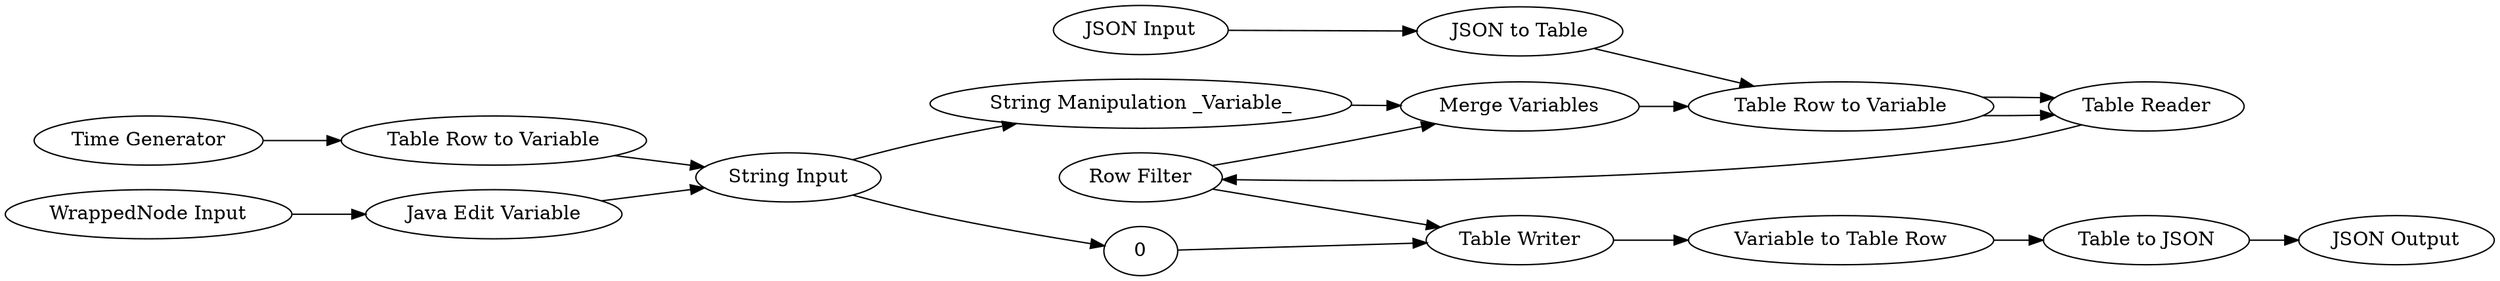 digraph {
	3 [label="String Input"]
	4 [label="String Manipulation _Variable_"]
	9 [label="Create File Name"]
	10 [label="Merge Variables"]
	13 [label="WrappedNode Input"]
	14 [label="WrappedNode Output"]
	15 [label="Merge Variables"]
	99 [label="Time Generator"]
	100 [label="Table Row to Variable"]
	101 [label="Java Edit Variable"]
	1 [label="JSON Input"]
	2 [label="JSON Output"]
	3 [label="Row Filter"]
	5 [label="Table Writer"]
	8 [label="JSON to Table"]
	9 [label="Table Row to Variable"]
	11 [label="Variable to Table Row"]
	12 [label="Table to JSON"]
	14 [label="Table Reader"]
	15 [label="String Input"]
	3 -> 10
	4 -> 10
	9 -> 14
	10 -> 9
	13 -> 101
	15 -> 4
	99 -> 100
	100 -> 15
	101 -> 15
	0 -> 5
	1 -> 8
	3 -> 5
	5 -> 11
	8 -> 9
	9 -> 14
	11 -> 12
	12 -> 2
	14 -> 3
	15 -> 0
	rankdir=LR
}
